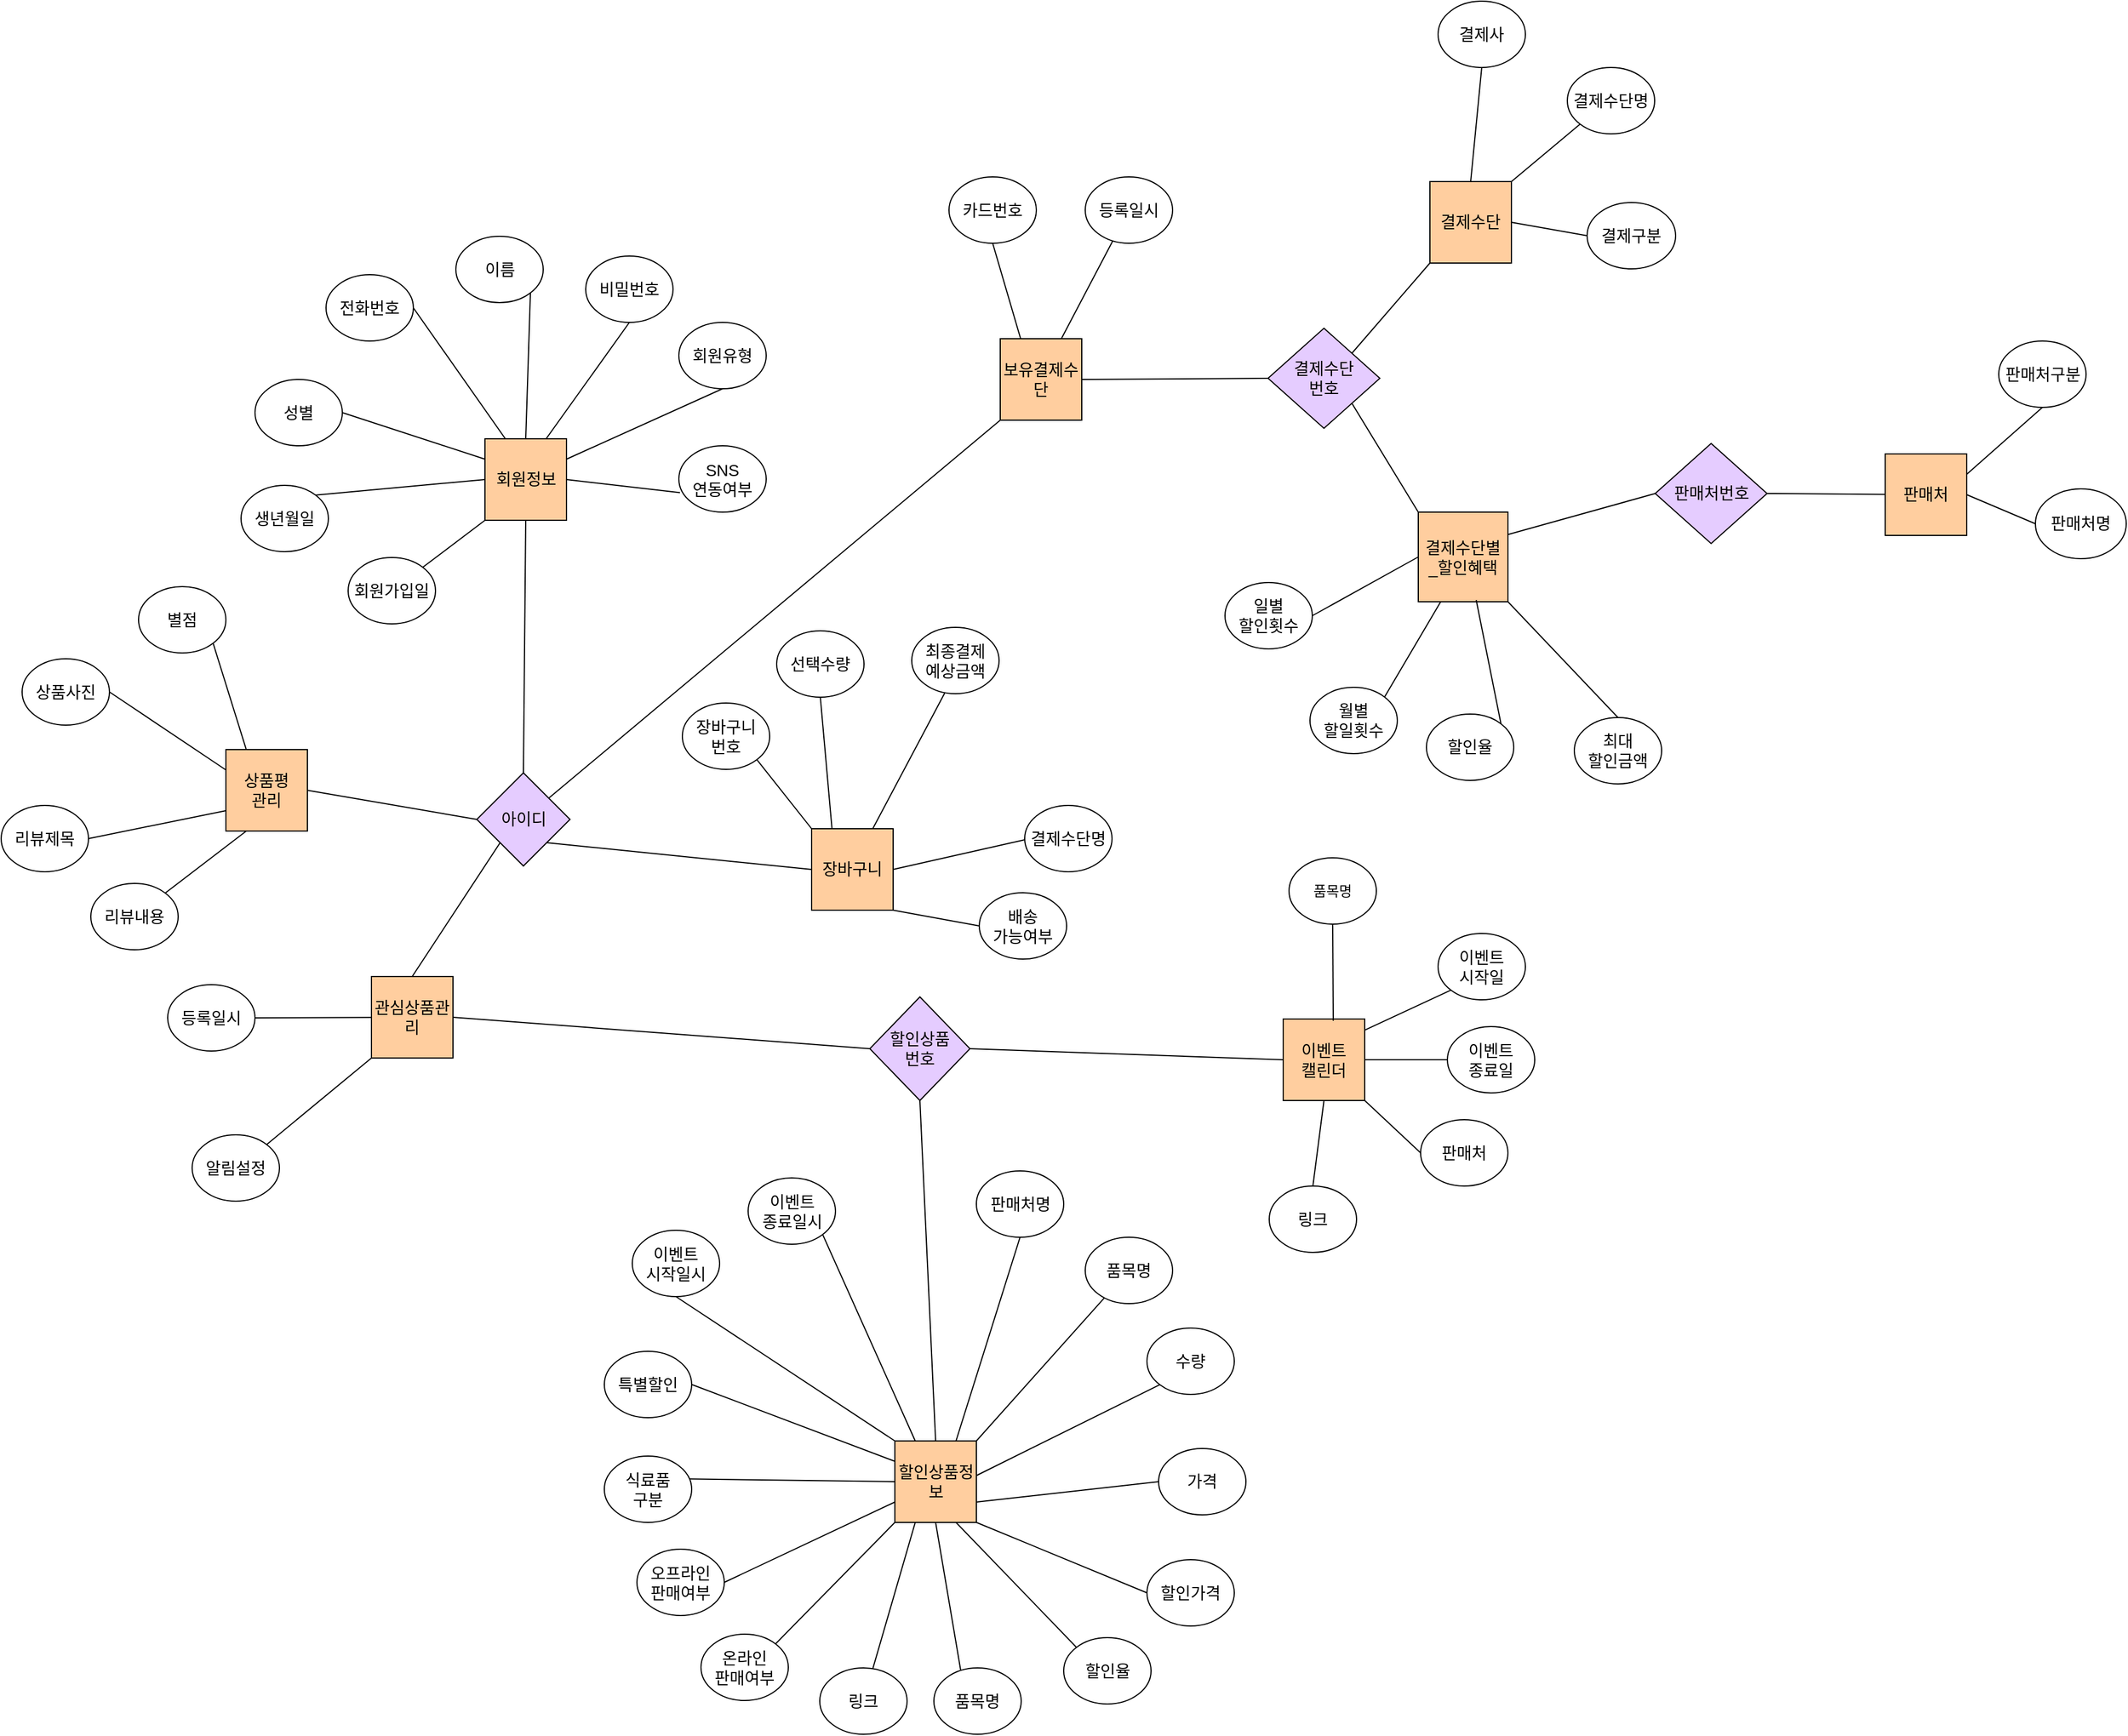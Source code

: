 <mxfile version="21.6.6" type="github">
  <diagram name="페이지-1" id="oBdM9JekEJhr_EVPIfPo">
    <mxGraphModel dx="3166" dy="2914" grid="0" gridSize="10" guides="1" tooltips="1" connect="1" arrows="1" fold="1" page="0" pageScale="1" pageWidth="827" pageHeight="1169" math="0" shadow="0">
      <root>
        <mxCell id="0" />
        <mxCell id="1" parent="0" />
        <mxCell id="nqDfqBdz5sTOJEqWi_EJ-1" value="&lt;font style=&quot;font-size: 14px;&quot;&gt;회원정보&lt;/font&gt;" style="whiteSpace=wrap;html=1;aspect=fixed;fillColor=#FFCE9F;" parent="1" vertex="1">
          <mxGeometry x="-259.5" y="-177" width="70" height="70" as="geometry" />
        </mxCell>
        <mxCell id="nqDfqBdz5sTOJEqWi_EJ-99" style="edgeStyle=none;shape=connector;rounded=0;orthogonalLoop=1;jettySize=auto;html=1;exitX=0;exitY=0;exitDx=0;exitDy=0;entryX=1;entryY=1;entryDx=0;entryDy=0;labelBackgroundColor=default;strokeColor=default;fontFamily=Helvetica;fontSize=11;fontColor=default;endArrow=none;" parent="1" source="nqDfqBdz5sTOJEqWi_EJ-3" target="nqDfqBdz5sTOJEqWi_EJ-94" edge="1">
          <mxGeometry relative="1" as="geometry" />
        </mxCell>
        <mxCell id="nqDfqBdz5sTOJEqWi_EJ-101" style="edgeStyle=none;shape=connector;rounded=0;orthogonalLoop=1;jettySize=auto;html=1;exitX=0.75;exitY=0;exitDx=0;exitDy=0;entryX=0.377;entryY=0.992;entryDx=0;entryDy=0;entryPerimeter=0;labelBackgroundColor=default;strokeColor=default;fontFamily=Helvetica;fontSize=11;fontColor=default;endArrow=none;" parent="1" source="nqDfqBdz5sTOJEqWi_EJ-3" target="nqDfqBdz5sTOJEqWi_EJ-96" edge="1">
          <mxGeometry relative="1" as="geometry" />
        </mxCell>
        <mxCell id="nqDfqBdz5sTOJEqWi_EJ-102" style="edgeStyle=none;shape=connector;rounded=0;orthogonalLoop=1;jettySize=auto;html=1;exitX=1;exitY=0.5;exitDx=0;exitDy=0;entryX=0;entryY=0.5;entryDx=0;entryDy=0;labelBackgroundColor=default;strokeColor=default;fontFamily=Helvetica;fontSize=11;fontColor=default;endArrow=none;" parent="1" source="nqDfqBdz5sTOJEqWi_EJ-3" edge="1">
          <mxGeometry relative="1" as="geometry">
            <mxPoint x="204.0" y="167.5" as="targetPoint" />
          </mxGeometry>
        </mxCell>
        <mxCell id="nqDfqBdz5sTOJEqWi_EJ-3" value="&lt;span style=&quot;font-size: 14px;&quot;&gt;장바구니&lt;/span&gt;" style="whiteSpace=wrap;html=1;aspect=fixed;fillColor=#FFCE9F;" parent="1" vertex="1">
          <mxGeometry x="21" y="158" width="70" height="70" as="geometry" />
        </mxCell>
        <mxCell id="I_Dv2NQBpKWd0O6rp1zB-9" style="edgeStyle=none;shape=connector;rounded=0;orthogonalLoop=1;jettySize=auto;html=1;exitX=0.75;exitY=0;exitDx=0;exitDy=0;labelBackgroundColor=default;strokeColor=default;fontFamily=Helvetica;fontSize=11;fontColor=default;endArrow=none;" edge="1" parent="1" source="nqDfqBdz5sTOJEqWi_EJ-4" target="nqDfqBdz5sTOJEqWi_EJ-49">
          <mxGeometry relative="1" as="geometry" />
        </mxCell>
        <mxCell id="nqDfqBdz5sTOJEqWi_EJ-4" value="&lt;span style=&quot;font-size: 14px;&quot;&gt;보유결제수단&lt;/span&gt;" style="whiteSpace=wrap;html=1;aspect=fixed;fillColor=#FFCE9F;" parent="1" vertex="1">
          <mxGeometry x="183" y="-263" width="70" height="70" as="geometry" />
        </mxCell>
        <mxCell id="nqDfqBdz5sTOJEqWi_EJ-5" value="&lt;span style=&quot;font-size: 14px;&quot;&gt;관심상품관리&lt;/span&gt;" style="whiteSpace=wrap;html=1;aspect=fixed;fillColor=#FFCE9F;" parent="1" vertex="1">
          <mxGeometry x="-357" y="285" width="70" height="70" as="geometry" />
        </mxCell>
        <mxCell id="nqDfqBdz5sTOJEqWi_EJ-149" style="edgeStyle=none;shape=connector;rounded=0;orthogonalLoop=1;jettySize=auto;html=1;exitX=0.5;exitY=0;exitDx=0;exitDy=0;entryX=0.5;entryY=1;entryDx=0;entryDy=0;labelBackgroundColor=default;strokeColor=default;fontFamily=Helvetica;fontSize=11;fontColor=default;endArrow=none;" parent="1" source="nqDfqBdz5sTOJEqWi_EJ-6" target="nqDfqBdz5sTOJEqWi_EJ-146" edge="1">
          <mxGeometry relative="1" as="geometry" />
        </mxCell>
        <mxCell id="nqDfqBdz5sTOJEqWi_EJ-150" style="edgeStyle=none;shape=connector;rounded=0;orthogonalLoop=1;jettySize=auto;html=1;exitX=1;exitY=0;exitDx=0;exitDy=0;entryX=0;entryY=1;entryDx=0;entryDy=0;labelBackgroundColor=default;strokeColor=default;fontFamily=Helvetica;fontSize=11;fontColor=default;endArrow=none;" parent="1" source="nqDfqBdz5sTOJEqWi_EJ-6" target="nqDfqBdz5sTOJEqWi_EJ-147" edge="1">
          <mxGeometry relative="1" as="geometry" />
        </mxCell>
        <mxCell id="nqDfqBdz5sTOJEqWi_EJ-151" style="edgeStyle=none;shape=connector;rounded=0;orthogonalLoop=1;jettySize=auto;html=1;exitX=1;exitY=0.5;exitDx=0;exitDy=0;entryX=0;entryY=0.5;entryDx=0;entryDy=0;labelBackgroundColor=default;strokeColor=default;fontFamily=Helvetica;fontSize=11;fontColor=default;endArrow=none;" parent="1" source="nqDfqBdz5sTOJEqWi_EJ-6" target="nqDfqBdz5sTOJEqWi_EJ-148" edge="1">
          <mxGeometry relative="1" as="geometry" />
        </mxCell>
        <mxCell id="nqDfqBdz5sTOJEqWi_EJ-6" value="&lt;span style=&quot;font-size: 14px;&quot;&gt;결제수단&lt;/span&gt;" style="whiteSpace=wrap;html=1;aspect=fixed;fillColor=#FFCE9F;" parent="1" vertex="1">
          <mxGeometry x="552" y="-398" width="70" height="70" as="geometry" />
        </mxCell>
        <mxCell id="nqDfqBdz5sTOJEqWi_EJ-91" style="edgeStyle=none;shape=connector;rounded=0;orthogonalLoop=1;jettySize=auto;html=1;exitX=1;exitY=0.25;exitDx=0;exitDy=0;entryX=0;entryY=0.5;entryDx=0;entryDy=0;labelBackgroundColor=default;strokeColor=default;fontFamily=Helvetica;fontSize=11;fontColor=default;endArrow=none;" parent="1" source="nqDfqBdz5sTOJEqWi_EJ-7" target="nqDfqBdz5sTOJEqWi_EJ-90" edge="1">
          <mxGeometry relative="1" as="geometry" />
        </mxCell>
        <mxCell id="nqDfqBdz5sTOJEqWi_EJ-7" value="&lt;span style=&quot;font-size: 14px;&quot;&gt;결제수단별&lt;br&gt;_할인혜택&lt;/span&gt;" style="whiteSpace=wrap;html=1;aspect=fixed;fillColor=#FFCE9F;" parent="1" vertex="1">
          <mxGeometry x="542" y="-114" width="77" height="77" as="geometry" />
        </mxCell>
        <mxCell id="nqDfqBdz5sTOJEqWi_EJ-155" style="edgeStyle=none;shape=connector;rounded=0;orthogonalLoop=1;jettySize=auto;html=1;exitX=1;exitY=0.25;exitDx=0;exitDy=0;entryX=0.5;entryY=1;entryDx=0;entryDy=0;labelBackgroundColor=default;strokeColor=default;fontFamily=Helvetica;fontSize=11;fontColor=default;endArrow=none;" parent="1" source="nqDfqBdz5sTOJEqWi_EJ-8" target="nqDfqBdz5sTOJEqWi_EJ-153" edge="1">
          <mxGeometry relative="1" as="geometry" />
        </mxCell>
        <mxCell id="nqDfqBdz5sTOJEqWi_EJ-156" style="edgeStyle=none;shape=connector;rounded=0;orthogonalLoop=1;jettySize=auto;html=1;exitX=1;exitY=0.5;exitDx=0;exitDy=0;entryX=0;entryY=0.5;entryDx=0;entryDy=0;labelBackgroundColor=default;strokeColor=default;fontFamily=Helvetica;fontSize=11;fontColor=default;endArrow=none;" parent="1" source="nqDfqBdz5sTOJEqWi_EJ-8" target="nqDfqBdz5sTOJEqWi_EJ-154" edge="1">
          <mxGeometry relative="1" as="geometry" />
        </mxCell>
        <mxCell id="nqDfqBdz5sTOJEqWi_EJ-8" value="&lt;span style=&quot;font-size: 14px;&quot;&gt;판매처&lt;/span&gt;" style="whiteSpace=wrap;html=1;aspect=fixed;fillColor=#FFCE9F;" parent="1" vertex="1">
          <mxGeometry x="943" y="-164" width="70" height="70" as="geometry" />
        </mxCell>
        <mxCell id="nqDfqBdz5sTOJEqWi_EJ-122" style="edgeStyle=none;shape=connector;rounded=0;orthogonalLoop=1;jettySize=auto;html=1;exitX=1;exitY=0;exitDx=0;exitDy=0;labelBackgroundColor=default;strokeColor=default;fontFamily=Helvetica;fontSize=11;fontColor=default;endArrow=none;" parent="1" source="nqDfqBdz5sTOJEqWi_EJ-9" target="nqDfqBdz5sTOJEqWi_EJ-109" edge="1">
          <mxGeometry relative="1" as="geometry" />
        </mxCell>
        <mxCell id="nqDfqBdz5sTOJEqWi_EJ-123" style="edgeStyle=none;shape=connector;rounded=0;orthogonalLoop=1;jettySize=auto;html=1;entryX=0;entryY=1;entryDx=0;entryDy=0;labelBackgroundColor=default;strokeColor=default;fontFamily=Helvetica;fontSize=11;fontColor=default;endArrow=none;" parent="1" target="nqDfqBdz5sTOJEqWi_EJ-110" edge="1">
          <mxGeometry relative="1" as="geometry">
            <mxPoint x="160" y="715" as="sourcePoint" />
          </mxGeometry>
        </mxCell>
        <mxCell id="nqDfqBdz5sTOJEqWi_EJ-124" style="edgeStyle=none;shape=connector;rounded=0;orthogonalLoop=1;jettySize=auto;html=1;exitX=1;exitY=0.75;exitDx=0;exitDy=0;entryX=0;entryY=0.5;entryDx=0;entryDy=0;labelBackgroundColor=default;strokeColor=default;fontFamily=Helvetica;fontSize=11;fontColor=default;endArrow=none;" parent="1" source="nqDfqBdz5sTOJEqWi_EJ-9" target="nqDfqBdz5sTOJEqWi_EJ-115" edge="1">
          <mxGeometry relative="1" as="geometry" />
        </mxCell>
        <mxCell id="nqDfqBdz5sTOJEqWi_EJ-125" style="edgeStyle=none;shape=connector;rounded=0;orthogonalLoop=1;jettySize=auto;html=1;exitX=1;exitY=1;exitDx=0;exitDy=0;entryX=0;entryY=0.5;entryDx=0;entryDy=0;labelBackgroundColor=default;strokeColor=default;fontFamily=Helvetica;fontSize=11;fontColor=default;endArrow=none;" parent="1" source="nqDfqBdz5sTOJEqWi_EJ-9" target="nqDfqBdz5sTOJEqWi_EJ-114" edge="1">
          <mxGeometry relative="1" as="geometry" />
        </mxCell>
        <mxCell id="nqDfqBdz5sTOJEqWi_EJ-126" style="edgeStyle=none;shape=connector;rounded=0;orthogonalLoop=1;jettySize=auto;html=1;exitX=0.75;exitY=1;exitDx=0;exitDy=0;entryX=0;entryY=0;entryDx=0;entryDy=0;labelBackgroundColor=default;strokeColor=default;fontFamily=Helvetica;fontSize=11;fontColor=default;endArrow=none;" parent="1" source="nqDfqBdz5sTOJEqWi_EJ-9" target="nqDfqBdz5sTOJEqWi_EJ-113" edge="1">
          <mxGeometry relative="1" as="geometry" />
        </mxCell>
        <mxCell id="nqDfqBdz5sTOJEqWi_EJ-127" style="edgeStyle=none;shape=connector;rounded=0;orthogonalLoop=1;jettySize=auto;html=1;exitX=0.25;exitY=1;exitDx=0;exitDy=0;labelBackgroundColor=default;strokeColor=default;fontFamily=Helvetica;fontSize=11;fontColor=default;endArrow=none;" parent="1" source="nqDfqBdz5sTOJEqWi_EJ-9" target="nqDfqBdz5sTOJEqWi_EJ-112" edge="1">
          <mxGeometry relative="1" as="geometry" />
        </mxCell>
        <mxCell id="nqDfqBdz5sTOJEqWi_EJ-129" style="edgeStyle=none;shape=connector;rounded=0;orthogonalLoop=1;jettySize=auto;html=1;exitX=0;exitY=0.5;exitDx=0;exitDy=0;entryX=0.957;entryY=0.344;entryDx=0;entryDy=0;labelBackgroundColor=default;strokeColor=default;fontFamily=Helvetica;fontSize=11;fontColor=default;endArrow=none;entryPerimeter=0;" parent="1" source="nqDfqBdz5sTOJEqWi_EJ-9" target="nqDfqBdz5sTOJEqWi_EJ-116" edge="1">
          <mxGeometry relative="1" as="geometry">
            <mxPoint x="-58.5" y="705.5" as="targetPoint" />
          </mxGeometry>
        </mxCell>
        <mxCell id="nqDfqBdz5sTOJEqWi_EJ-159" style="edgeStyle=none;shape=connector;rounded=0;orthogonalLoop=1;jettySize=auto;html=1;exitX=0;exitY=1;exitDx=0;exitDy=0;entryX=1;entryY=0;entryDx=0;entryDy=0;labelBackgroundColor=default;strokeColor=default;fontFamily=Helvetica;fontSize=11;fontColor=default;endArrow=none;" parent="1" source="nqDfqBdz5sTOJEqWi_EJ-9" target="nqDfqBdz5sTOJEqWi_EJ-111" edge="1">
          <mxGeometry relative="1" as="geometry" />
        </mxCell>
        <mxCell id="nqDfqBdz5sTOJEqWi_EJ-9" value="&lt;span style=&quot;font-size: 14px;&quot;&gt;할인상품정보&lt;/span&gt;" style="whiteSpace=wrap;html=1;aspect=fixed;fillColor=#FFCE9F;" parent="1" vertex="1">
          <mxGeometry x="92.5" y="684" width="70" height="70" as="geometry" />
        </mxCell>
        <mxCell id="nqDfqBdz5sTOJEqWi_EJ-11" value="&lt;font style=&quot;font-size: 14px;&quot;&gt;회원유형&lt;/font&gt;" style="ellipse;whiteSpace=wrap;html=1;" parent="1" vertex="1">
          <mxGeometry x="-93" y="-277" width="75" height="57" as="geometry" />
        </mxCell>
        <mxCell id="nqDfqBdz5sTOJEqWi_EJ-16" value="&lt;span style=&quot;font-size: 14px;&quot;&gt;비밀번호&lt;/span&gt;" style="ellipse;whiteSpace=wrap;html=1;" parent="1" vertex="1">
          <mxGeometry x="-173" y="-334" width="75" height="57" as="geometry" />
        </mxCell>
        <mxCell id="nqDfqBdz5sTOJEqWi_EJ-17" value="&lt;span style=&quot;font-size: 14px;&quot;&gt;이름&lt;/span&gt;" style="ellipse;whiteSpace=wrap;html=1;" parent="1" vertex="1">
          <mxGeometry x="-284.5" y="-351" width="75" height="57" as="geometry" />
        </mxCell>
        <mxCell id="nqDfqBdz5sTOJEqWi_EJ-18" value="&lt;span style=&quot;font-size: 14px;&quot;&gt;전화번호&lt;br&gt;&lt;/span&gt;" style="ellipse;whiteSpace=wrap;html=1;" parent="1" vertex="1">
          <mxGeometry x="-396" y="-318" width="75" height="57" as="geometry" />
        </mxCell>
        <mxCell id="nqDfqBdz5sTOJEqWi_EJ-19" value="&lt;span style=&quot;font-size: 14px;&quot;&gt;성별&lt;br&gt;&lt;/span&gt;" style="ellipse;whiteSpace=wrap;html=1;" parent="1" vertex="1">
          <mxGeometry x="-457" y="-228" width="75" height="57" as="geometry" />
        </mxCell>
        <mxCell id="nqDfqBdz5sTOJEqWi_EJ-20" value="&lt;span style=&quot;font-size: 14px;&quot;&gt;생년월일&lt;br&gt;&lt;/span&gt;" style="ellipse;whiteSpace=wrap;html=1;" parent="1" vertex="1">
          <mxGeometry x="-469" y="-137" width="75" height="57" as="geometry" />
        </mxCell>
        <mxCell id="nqDfqBdz5sTOJEqWi_EJ-21" value="&lt;span style=&quot;font-size: 14px;&quot;&gt;회원가입일&lt;br&gt;&lt;/span&gt;" style="ellipse;whiteSpace=wrap;html=1;" parent="1" vertex="1">
          <mxGeometry x="-377" y="-75" width="75" height="57" as="geometry" />
        </mxCell>
        <mxCell id="nqDfqBdz5sTOJEqWi_EJ-24" value="&lt;font style=&quot;font-size: 14px;&quot;&gt;아이디&lt;/font&gt;" style="rhombus;whiteSpace=wrap;html=1;fillColor=#E5CCFF;" parent="1" vertex="1">
          <mxGeometry x="-266.5" y="110" width="80" height="80" as="geometry" />
        </mxCell>
        <mxCell id="nqDfqBdz5sTOJEqWi_EJ-25" value="" style="endArrow=none;html=1;rounded=0;exitX=1;exitY=1;exitDx=0;exitDy=0;entryX=0;entryY=0.5;entryDx=0;entryDy=0;" parent="1" source="nqDfqBdz5sTOJEqWi_EJ-24" target="nqDfqBdz5sTOJEqWi_EJ-3" edge="1">
          <mxGeometry width="50" height="50" relative="1" as="geometry">
            <mxPoint x="308" y="108" as="sourcePoint" />
            <mxPoint x="358" y="58" as="targetPoint" />
          </mxGeometry>
        </mxCell>
        <mxCell id="nqDfqBdz5sTOJEqWi_EJ-26" value="" style="endArrow=none;html=1;rounded=0;exitX=0.5;exitY=1;exitDx=0;exitDy=0;entryX=0.5;entryY=0;entryDx=0;entryDy=0;" parent="1" source="nqDfqBdz5sTOJEqWi_EJ-1" target="nqDfqBdz5sTOJEqWi_EJ-24" edge="1">
          <mxGeometry width="50" height="50" relative="1" as="geometry">
            <mxPoint x="308" y="43" as="sourcePoint" />
            <mxPoint x="-226.5" y="45.0" as="targetPoint" />
          </mxGeometry>
        </mxCell>
        <mxCell id="nqDfqBdz5sTOJEqWi_EJ-27" value="" style="endArrow=none;html=1;rounded=0;exitX=0;exitY=1;exitDx=0;exitDy=0;entryX=0.5;entryY=0;entryDx=0;entryDy=0;" parent="1" source="nqDfqBdz5sTOJEqWi_EJ-24" target="nqDfqBdz5sTOJEqWi_EJ-5" edge="1">
          <mxGeometry width="50" height="50" relative="1" as="geometry">
            <mxPoint x="-160.5" y="198" as="sourcePoint" />
            <mxPoint x="-160.5" y="285" as="targetPoint" />
          </mxGeometry>
        </mxCell>
        <mxCell id="nqDfqBdz5sTOJEqWi_EJ-28" value="" style="endArrow=none;html=1;rounded=0;entryX=0;entryY=1;entryDx=0;entryDy=0;" parent="1" source="nqDfqBdz5sTOJEqWi_EJ-24" target="nqDfqBdz5sTOJEqWi_EJ-4" edge="1">
          <mxGeometry width="50" height="50" relative="1" as="geometry">
            <mxPoint x="308" y="108" as="sourcePoint" />
            <mxPoint x="358" y="58" as="targetPoint" />
          </mxGeometry>
        </mxCell>
        <mxCell id="nqDfqBdz5sTOJEqWi_EJ-29" value="&lt;span style=&quot;font-size: 14px;&quot;&gt;등록일시&lt;br&gt;&lt;/span&gt;" style="ellipse;whiteSpace=wrap;html=1;" parent="1" vertex="1">
          <mxGeometry x="-532" y="292" width="75" height="57" as="geometry" />
        </mxCell>
        <mxCell id="nqDfqBdz5sTOJEqWi_EJ-30" value="&lt;span style=&quot;font-size: 14px;&quot;&gt;알림설정&lt;br&gt;&lt;/span&gt;" style="ellipse;whiteSpace=wrap;html=1;" parent="1" vertex="1">
          <mxGeometry x="-511" y="421" width="75" height="57" as="geometry" />
        </mxCell>
        <mxCell id="nqDfqBdz5sTOJEqWi_EJ-34" value="" style="endArrow=none;html=1;rounded=0;entryX=0;entryY=1;entryDx=0;entryDy=0;exitX=1;exitY=0;exitDx=0;exitDy=0;" parent="1" source="nqDfqBdz5sTOJEqWi_EJ-30" target="nqDfqBdz5sTOJEqWi_EJ-5" edge="1">
          <mxGeometry width="50" height="50" relative="1" as="geometry">
            <mxPoint x="307" y="349" as="sourcePoint" />
            <mxPoint x="357" y="299" as="targetPoint" />
          </mxGeometry>
        </mxCell>
        <mxCell id="nqDfqBdz5sTOJEqWi_EJ-38" value="" style="endArrow=none;html=1;rounded=0;exitX=1;exitY=0.5;exitDx=0;exitDy=0;" parent="1" source="nqDfqBdz5sTOJEqWi_EJ-29" target="nqDfqBdz5sTOJEqWi_EJ-5" edge="1">
          <mxGeometry width="50" height="50" relative="1" as="geometry">
            <mxPoint x="307" y="349" as="sourcePoint" />
            <mxPoint x="357" y="299" as="targetPoint" />
          </mxGeometry>
        </mxCell>
        <mxCell id="nqDfqBdz5sTOJEqWi_EJ-40" value="" style="endArrow=none;html=1;rounded=0;entryX=0;entryY=1;entryDx=0;entryDy=0;" parent="1" source="nqDfqBdz5sTOJEqWi_EJ-21" target="nqDfqBdz5sTOJEqWi_EJ-1" edge="1">
          <mxGeometry width="50" height="50" relative="1" as="geometry">
            <mxPoint x="228" y="-74" as="sourcePoint" />
            <mxPoint x="278" y="-124" as="targetPoint" />
          </mxGeometry>
        </mxCell>
        <mxCell id="nqDfqBdz5sTOJEqWi_EJ-41" value="" style="endArrow=none;html=1;rounded=0;entryX=0;entryY=0.5;entryDx=0;entryDy=0;exitX=1;exitY=0;exitDx=0;exitDy=0;" parent="1" source="nqDfqBdz5sTOJEqWi_EJ-20" target="nqDfqBdz5sTOJEqWi_EJ-1" edge="1">
          <mxGeometry width="50" height="50" relative="1" as="geometry">
            <mxPoint x="-314" y="-47" as="sourcePoint" />
            <mxPoint x="-249" y="-97" as="targetPoint" />
          </mxGeometry>
        </mxCell>
        <mxCell id="nqDfqBdz5sTOJEqWi_EJ-42" value="" style="endArrow=none;html=1;rounded=0;entryX=0;entryY=0.25;entryDx=0;entryDy=0;exitX=1;exitY=0.5;exitDx=0;exitDy=0;" parent="1" source="nqDfqBdz5sTOJEqWi_EJ-19" target="nqDfqBdz5sTOJEqWi_EJ-1" edge="1">
          <mxGeometry width="50" height="50" relative="1" as="geometry">
            <mxPoint x="-304" y="-37" as="sourcePoint" />
            <mxPoint x="-239" y="-87" as="targetPoint" />
          </mxGeometry>
        </mxCell>
        <mxCell id="nqDfqBdz5sTOJEqWi_EJ-43" value="" style="endArrow=none;html=1;rounded=0;entryX=0.25;entryY=0;entryDx=0;entryDy=0;exitX=1;exitY=0.5;exitDx=0;exitDy=0;" parent="1" source="nqDfqBdz5sTOJEqWi_EJ-18" target="nqDfqBdz5sTOJEqWi_EJ-1" edge="1">
          <mxGeometry width="50" height="50" relative="1" as="geometry">
            <mxPoint x="-420" y="-136" as="sourcePoint" />
            <mxPoint x="-249" y="-167" as="targetPoint" />
          </mxGeometry>
        </mxCell>
        <mxCell id="nqDfqBdz5sTOJEqWi_EJ-44" value="" style="endArrow=none;html=1;rounded=0;entryX=0.5;entryY=0;entryDx=0;entryDy=0;exitX=1;exitY=1;exitDx=0;exitDy=0;" parent="1" source="nqDfqBdz5sTOJEqWi_EJ-17" target="nqDfqBdz5sTOJEqWi_EJ-1" edge="1">
          <mxGeometry width="50" height="50" relative="1" as="geometry">
            <mxPoint x="-420" y="-239" as="sourcePoint" />
            <mxPoint x="-232" y="-167" as="targetPoint" />
          </mxGeometry>
        </mxCell>
        <mxCell id="nqDfqBdz5sTOJEqWi_EJ-45" value="" style="endArrow=none;html=1;rounded=0;entryX=0.5;entryY=1;entryDx=0;entryDy=0;exitX=0.75;exitY=0;exitDx=0;exitDy=0;" parent="1" source="nqDfqBdz5sTOJEqWi_EJ-1" target="nqDfqBdz5sTOJEqWi_EJ-16" edge="1">
          <mxGeometry width="50" height="50" relative="1" as="geometry">
            <mxPoint x="228" y="-74" as="sourcePoint" />
            <mxPoint x="278" y="-124" as="targetPoint" />
          </mxGeometry>
        </mxCell>
        <mxCell id="nqDfqBdz5sTOJEqWi_EJ-46" value="" style="endArrow=none;html=1;rounded=0;entryX=0.5;entryY=1;entryDx=0;entryDy=0;exitX=1;exitY=0.25;exitDx=0;exitDy=0;" parent="1" source="nqDfqBdz5sTOJEqWi_EJ-1" target="nqDfqBdz5sTOJEqWi_EJ-11" edge="1">
          <mxGeometry width="50" height="50" relative="1" as="geometry">
            <mxPoint x="-197" y="-167" as="sourcePoint" />
            <mxPoint x="-263" y="-306" as="targetPoint" />
          </mxGeometry>
        </mxCell>
        <mxCell id="I_Dv2NQBpKWd0O6rp1zB-8" style="edgeStyle=none;shape=connector;rounded=0;orthogonalLoop=1;jettySize=auto;html=1;exitX=0.5;exitY=1;exitDx=0;exitDy=0;entryX=0.25;entryY=0;entryDx=0;entryDy=0;labelBackgroundColor=default;strokeColor=default;fontFamily=Helvetica;fontSize=11;fontColor=default;endArrow=none;" edge="1" parent="1" source="nqDfqBdz5sTOJEqWi_EJ-47" target="nqDfqBdz5sTOJEqWi_EJ-4">
          <mxGeometry relative="1" as="geometry" />
        </mxCell>
        <mxCell id="nqDfqBdz5sTOJEqWi_EJ-47" value="&lt;span style=&quot;font-size: 14px;&quot;&gt;카드번호&lt;br&gt;&lt;/span&gt;" style="ellipse;whiteSpace=wrap;html=1;" parent="1" vertex="1">
          <mxGeometry x="139" y="-402" width="75" height="57" as="geometry" />
        </mxCell>
        <mxCell id="nqDfqBdz5sTOJEqWi_EJ-49" value="&lt;span style=&quot;font-size: 14px;&quot;&gt;등록일시&lt;br&gt;&lt;/span&gt;" style="ellipse;whiteSpace=wrap;html=1;" parent="1" vertex="1">
          <mxGeometry x="256" y="-402" width="75" height="57" as="geometry" />
        </mxCell>
        <mxCell id="nqDfqBdz5sTOJEqWi_EJ-89" style="edgeStyle=none;shape=connector;rounded=0;orthogonalLoop=1;jettySize=auto;html=1;entryX=0;entryY=0;entryDx=0;entryDy=0;labelBackgroundColor=default;strokeColor=default;fontFamily=Helvetica;fontSize=11;fontColor=default;endArrow=none;exitX=1;exitY=1;exitDx=0;exitDy=0;" parent="1" source="nqDfqBdz5sTOJEqWi_EJ-52" target="nqDfqBdz5sTOJEqWi_EJ-7" edge="1">
          <mxGeometry relative="1" as="geometry">
            <mxPoint x="472" y="-142" as="sourcePoint" />
          </mxGeometry>
        </mxCell>
        <mxCell id="nqDfqBdz5sTOJEqWi_EJ-52" value="&lt;span style=&quot;font-size: 14px;&quot;&gt;결제수단&lt;br&gt;번호&lt;/span&gt;" style="rhombus;whiteSpace=wrap;html=1;fillColor=#E5CCFF;" parent="1" vertex="1">
          <mxGeometry x="413" y="-272" width="96" height="86" as="geometry" />
        </mxCell>
        <mxCell id="nqDfqBdz5sTOJEqWi_EJ-53" value="" style="endArrow=none;html=1;rounded=0;exitX=0;exitY=0.5;exitDx=0;exitDy=0;entryX=1;entryY=0.5;entryDx=0;entryDy=0;" parent="1" source="nqDfqBdz5sTOJEqWi_EJ-52" target="nqDfqBdz5sTOJEqWi_EJ-4" edge="1">
          <mxGeometry width="50" height="50" relative="1" as="geometry">
            <mxPoint x="58" y="-388" as="sourcePoint" />
            <mxPoint x="193" y="-389" as="targetPoint" />
          </mxGeometry>
        </mxCell>
        <mxCell id="nqDfqBdz5sTOJEqWi_EJ-54" value="" style="endArrow=none;html=1;rounded=0;exitX=0;exitY=1;exitDx=0;exitDy=0;entryX=1;entryY=0;entryDx=0;entryDy=0;" parent="1" source="nqDfqBdz5sTOJEqWi_EJ-6" target="nqDfqBdz5sTOJEqWi_EJ-52" edge="1">
          <mxGeometry width="50" height="50" relative="1" as="geometry">
            <mxPoint x="507" y="-174" as="sourcePoint" />
            <mxPoint x="402" y="-170" as="targetPoint" />
          </mxGeometry>
        </mxCell>
        <mxCell id="nqDfqBdz5sTOJEqWi_EJ-62" value="&lt;font style=&quot;font-size: 14px;&quot;&gt;SNS&lt;br&gt;연동여부&lt;br&gt;&lt;/font&gt;" style="ellipse;whiteSpace=wrap;html=1;" parent="1" vertex="1">
          <mxGeometry x="-93" y="-171" width="75" height="57" as="geometry" />
        </mxCell>
        <mxCell id="nqDfqBdz5sTOJEqWi_EJ-63" value="" style="endArrow=none;html=1;rounded=0;entryX=0.013;entryY=0.707;entryDx=0;entryDy=0;entryPerimeter=0;exitX=1;exitY=0.5;exitDx=0;exitDy=0;" parent="1" source="nqDfqBdz5sTOJEqWi_EJ-1" target="nqDfqBdz5sTOJEqWi_EJ-62" edge="1">
          <mxGeometry width="50" height="50" relative="1" as="geometry">
            <mxPoint x="276" y="134" as="sourcePoint" />
            <mxPoint x="326" y="84" as="targetPoint" />
          </mxGeometry>
        </mxCell>
        <mxCell id="nqDfqBdz5sTOJEqWi_EJ-64" value="&lt;span style=&quot;font-size: 14px;&quot;&gt;상품평&lt;br&gt;관리&lt;/span&gt;" style="whiteSpace=wrap;html=1;aspect=fixed;fillColor=#FFCE9F;" parent="1" vertex="1">
          <mxGeometry x="-482" y="90" width="70" height="70" as="geometry" />
        </mxCell>
        <mxCell id="nqDfqBdz5sTOJEqWi_EJ-65" value="" style="endArrow=none;html=1;rounded=0;entryX=0;entryY=0.5;entryDx=0;entryDy=0;exitX=1;exitY=0.5;exitDx=0;exitDy=0;" parent="1" source="nqDfqBdz5sTOJEqWi_EJ-64" target="nqDfqBdz5sTOJEqWi_EJ-24" edge="1">
          <mxGeometry width="50" height="50" relative="1" as="geometry">
            <mxPoint x="274" y="-22" as="sourcePoint" />
            <mxPoint x="324" y="-72" as="targetPoint" />
          </mxGeometry>
        </mxCell>
        <mxCell id="nqDfqBdz5sTOJEqWi_EJ-66" value="&lt;span style=&quot;font-size: 14px;&quot;&gt;별점&lt;br&gt;&lt;/span&gt;" style="ellipse;whiteSpace=wrap;html=1;" parent="1" vertex="1">
          <mxGeometry x="-557" y="-50" width="75" height="57" as="geometry" />
        </mxCell>
        <mxCell id="nqDfqBdz5sTOJEqWi_EJ-67" value="&lt;span style=&quot;font-size: 14px;&quot;&gt;상품사진&lt;br&gt;&lt;/span&gt;" style="ellipse;whiteSpace=wrap;html=1;" parent="1" vertex="1">
          <mxGeometry x="-657" y="12" width="75" height="57" as="geometry" />
        </mxCell>
        <mxCell id="nqDfqBdz5sTOJEqWi_EJ-68" value="&lt;span style=&quot;font-size: 14px;&quot;&gt;리뷰제목&lt;br&gt;&lt;/span&gt;" style="ellipse;whiteSpace=wrap;html=1;" parent="1" vertex="1">
          <mxGeometry x="-675" y="138" width="75" height="57" as="geometry" />
        </mxCell>
        <mxCell id="nqDfqBdz5sTOJEqWi_EJ-69" value="&lt;span style=&quot;font-size: 14px;&quot;&gt;리뷰내용&lt;br&gt;&lt;/span&gt;" style="ellipse;whiteSpace=wrap;html=1;" parent="1" vertex="1">
          <mxGeometry x="-598" y="205" width="75" height="57" as="geometry" />
        </mxCell>
        <mxCell id="nqDfqBdz5sTOJEqWi_EJ-70" value="" style="endArrow=none;html=1;rounded=0;entryX=0.25;entryY=0;entryDx=0;entryDy=0;exitX=1;exitY=1;exitDx=0;exitDy=0;" parent="1" source="nqDfqBdz5sTOJEqWi_EJ-66" target="nqDfqBdz5sTOJEqWi_EJ-64" edge="1">
          <mxGeometry width="50" height="50" relative="1" as="geometry">
            <mxPoint x="341" y="-48" as="sourcePoint" />
            <mxPoint x="391" y="-98" as="targetPoint" />
          </mxGeometry>
        </mxCell>
        <mxCell id="nqDfqBdz5sTOJEqWi_EJ-71" value="" style="endArrow=none;html=1;rounded=0;entryX=0;entryY=0.25;entryDx=0;entryDy=0;exitX=1;exitY=0.5;exitDx=0;exitDy=0;" parent="1" source="nqDfqBdz5sTOJEqWi_EJ-67" target="nqDfqBdz5sTOJEqWi_EJ-64" edge="1">
          <mxGeometry width="50" height="50" relative="1" as="geometry">
            <mxPoint x="341" y="-48" as="sourcePoint" />
            <mxPoint x="391" y="-98" as="targetPoint" />
          </mxGeometry>
        </mxCell>
        <mxCell id="nqDfqBdz5sTOJEqWi_EJ-72" value="" style="endArrow=none;html=1;rounded=0;entryX=1;entryY=0.5;entryDx=0;entryDy=0;exitX=0;exitY=0.75;exitDx=0;exitDy=0;" parent="1" source="nqDfqBdz5sTOJEqWi_EJ-64" target="nqDfqBdz5sTOJEqWi_EJ-68" edge="1">
          <mxGeometry width="50" height="50" relative="1" as="geometry">
            <mxPoint x="-508" y="119" as="sourcePoint" />
            <mxPoint x="-537" y="142" as="targetPoint" />
          </mxGeometry>
        </mxCell>
        <mxCell id="nqDfqBdz5sTOJEqWi_EJ-73" value="" style="endArrow=none;html=1;rounded=0;entryX=0.25;entryY=1;entryDx=0;entryDy=0;" parent="1" source="nqDfqBdz5sTOJEqWi_EJ-69" target="nqDfqBdz5sTOJEqWi_EJ-64" edge="1">
          <mxGeometry width="50" height="50" relative="1" as="geometry">
            <mxPoint x="341" y="-48" as="sourcePoint" />
            <mxPoint x="391" y="-98" as="targetPoint" />
          </mxGeometry>
        </mxCell>
        <mxCell id="nqDfqBdz5sTOJEqWi_EJ-163" style="edgeStyle=none;shape=connector;rounded=0;orthogonalLoop=1;jettySize=auto;html=1;exitX=1;exitY=0.5;exitDx=0;exitDy=0;entryX=0;entryY=0.5;entryDx=0;entryDy=0;labelBackgroundColor=default;strokeColor=default;fontFamily=Helvetica;fontSize=11;fontColor=default;endArrow=none;" parent="1" source="nqDfqBdz5sTOJEqWi_EJ-77" target="nqDfqBdz5sTOJEqWi_EJ-82" edge="1">
          <mxGeometry relative="1" as="geometry" />
        </mxCell>
        <mxCell id="nqDfqBdz5sTOJEqWi_EJ-77" value="&lt;span style=&quot;font-size: 14px;&quot;&gt;할인상품&lt;br&gt;번호&lt;br&gt;&lt;/span&gt;" style="rhombus;whiteSpace=wrap;html=1;fillColor=#E5CCFF;" parent="1" vertex="1">
          <mxGeometry x="71" y="302.5" width="86" height="89" as="geometry" />
        </mxCell>
        <mxCell id="nqDfqBdz5sTOJEqWi_EJ-162" style="edgeStyle=none;shape=connector;rounded=0;orthogonalLoop=1;jettySize=auto;html=1;entryX=0.5;entryY=1;entryDx=0;entryDy=0;labelBackgroundColor=default;strokeColor=default;fontFamily=Helvetica;fontSize=11;fontColor=default;endArrow=none;exitX=0.307;exitY=0.035;exitDx=0;exitDy=0;exitPerimeter=0;" parent="1" source="jXFXakrKeIoFbaL7CFkf-4" target="nqDfqBdz5sTOJEqWi_EJ-9" edge="1">
          <mxGeometry relative="1" as="geometry">
            <mxPoint x="213.5" y="887" as="sourcePoint" />
          </mxGeometry>
        </mxCell>
        <mxCell id="nqDfqBdz5sTOJEqWi_EJ-136" style="edgeStyle=none;shape=connector;rounded=0;orthogonalLoop=1;jettySize=auto;html=1;exitX=1;exitY=1;exitDx=0;exitDy=0;entryX=0;entryY=0.5;entryDx=0;entryDy=0;labelBackgroundColor=default;strokeColor=default;fontFamily=Helvetica;fontSize=11;fontColor=default;endArrow=none;" parent="1" source="nqDfqBdz5sTOJEqWi_EJ-82" target="nqDfqBdz5sTOJEqWi_EJ-133" edge="1">
          <mxGeometry relative="1" as="geometry" />
        </mxCell>
        <mxCell id="nqDfqBdz5sTOJEqWi_EJ-137" style="edgeStyle=none;shape=connector;rounded=0;orthogonalLoop=1;jettySize=auto;html=1;exitX=0.5;exitY=1;exitDx=0;exitDy=0;entryX=0.5;entryY=0;entryDx=0;entryDy=0;labelBackgroundColor=default;strokeColor=default;fontFamily=Helvetica;fontSize=11;fontColor=default;endArrow=none;" parent="1" source="nqDfqBdz5sTOJEqWi_EJ-82" target="nqDfqBdz5sTOJEqWi_EJ-134" edge="1">
          <mxGeometry relative="1" as="geometry" />
        </mxCell>
        <mxCell id="nqDfqBdz5sTOJEqWi_EJ-82" value="&lt;span style=&quot;font-size: 14px;&quot;&gt;이벤트&lt;br&gt;캘린더&lt;/span&gt;" style="whiteSpace=wrap;html=1;aspect=fixed;fillColor=#FFCE9F;" parent="1" vertex="1">
          <mxGeometry x="426" y="321.5" width="70" height="70" as="geometry" />
        </mxCell>
        <mxCell id="nqDfqBdz5sTOJEqWi_EJ-93" style="edgeStyle=none;shape=connector;rounded=0;orthogonalLoop=1;jettySize=auto;html=1;exitX=1;exitY=0.5;exitDx=0;exitDy=0;labelBackgroundColor=default;strokeColor=default;fontFamily=Helvetica;fontSize=11;fontColor=default;endArrow=none;" parent="1" source="nqDfqBdz5sTOJEqWi_EJ-90" target="nqDfqBdz5sTOJEqWi_EJ-8" edge="1">
          <mxGeometry relative="1" as="geometry" />
        </mxCell>
        <mxCell id="nqDfqBdz5sTOJEqWi_EJ-90" value="&lt;span style=&quot;font-size: 14px;&quot;&gt;판매처번호&lt;br&gt;&lt;/span&gt;" style="rhombus;whiteSpace=wrap;html=1;fillColor=#E5CCFF;" parent="1" vertex="1">
          <mxGeometry x="745.5" y="-173" width="96" height="86" as="geometry" />
        </mxCell>
        <mxCell id="nqDfqBdz5sTOJEqWi_EJ-94" value="&lt;font style=&quot;font-size: 14px;&quot;&gt;장바구니&lt;br&gt;번호&lt;br&gt;&lt;/font&gt;" style="ellipse;whiteSpace=wrap;html=1;" parent="1" vertex="1">
          <mxGeometry x="-90" y="50" width="75" height="57" as="geometry" />
        </mxCell>
        <mxCell id="nqDfqBdz5sTOJEqWi_EJ-100" style="edgeStyle=none;shape=connector;rounded=0;orthogonalLoop=1;jettySize=auto;html=1;exitX=0.5;exitY=1;exitDx=0;exitDy=0;entryX=0.25;entryY=0;entryDx=0;entryDy=0;labelBackgroundColor=default;strokeColor=default;fontFamily=Helvetica;fontSize=11;fontColor=default;endArrow=none;" parent="1" source="nqDfqBdz5sTOJEqWi_EJ-95" target="nqDfqBdz5sTOJEqWi_EJ-3" edge="1">
          <mxGeometry relative="1" as="geometry" />
        </mxCell>
        <mxCell id="nqDfqBdz5sTOJEqWi_EJ-95" value="&lt;font style=&quot;font-size: 14px;&quot;&gt;선택수량&lt;br&gt;&lt;/font&gt;" style="ellipse;whiteSpace=wrap;html=1;" parent="1" vertex="1">
          <mxGeometry x="-9" y="-12" width="75" height="57" as="geometry" />
        </mxCell>
        <mxCell id="nqDfqBdz5sTOJEqWi_EJ-96" value="&lt;font style=&quot;font-size: 14px;&quot;&gt;최종결제&lt;br&gt;예상금액&lt;br&gt;&lt;/font&gt;" style="ellipse;whiteSpace=wrap;html=1;" parent="1" vertex="1">
          <mxGeometry x="107" y="-15" width="75" height="57" as="geometry" />
        </mxCell>
        <mxCell id="nqDfqBdz5sTOJEqWi_EJ-97" value="&lt;font style=&quot;font-size: 14px;&quot;&gt;결제수단명&lt;br&gt;&lt;/font&gt;" style="ellipse;whiteSpace=wrap;html=1;" parent="1" vertex="1">
          <mxGeometry x="204" y="138" width="75" height="57" as="geometry" />
        </mxCell>
        <mxCell id="nqDfqBdz5sTOJEqWi_EJ-103" style="edgeStyle=none;shape=connector;rounded=0;orthogonalLoop=1;jettySize=auto;html=1;exitX=0;exitY=0.5;exitDx=0;exitDy=0;entryX=1;entryY=1;entryDx=0;entryDy=0;labelBackgroundColor=default;strokeColor=default;fontFamily=Helvetica;fontSize=11;fontColor=default;endArrow=none;" parent="1" source="nqDfqBdz5sTOJEqWi_EJ-98" target="nqDfqBdz5sTOJEqWi_EJ-3" edge="1">
          <mxGeometry relative="1" as="geometry">
            <mxPoint x="139.514" y="260.71" as="sourcePoint" />
          </mxGeometry>
        </mxCell>
        <mxCell id="nqDfqBdz5sTOJEqWi_EJ-98" value="&lt;font style=&quot;font-size: 14px;&quot;&gt;배송&lt;br&gt;가능여부&lt;br&gt;&lt;/font&gt;" style="ellipse;whiteSpace=wrap;html=1;" parent="1" vertex="1">
          <mxGeometry x="165" y="213" width="75" height="57" as="geometry" />
        </mxCell>
        <mxCell id="nqDfqBdz5sTOJEqWi_EJ-117" style="edgeStyle=none;shape=connector;rounded=0;orthogonalLoop=1;jettySize=auto;html=1;exitX=1;exitY=0.5;exitDx=0;exitDy=0;entryX=0;entryY=0.25;entryDx=0;entryDy=0;labelBackgroundColor=default;strokeColor=default;fontFamily=Helvetica;fontSize=11;fontColor=default;endArrow=none;" parent="1" source="nqDfqBdz5sTOJEqWi_EJ-104" target="nqDfqBdz5sTOJEqWi_EJ-9" edge="1">
          <mxGeometry relative="1" as="geometry">
            <mxPoint x="-58.5" y="636.5" as="sourcePoint" />
          </mxGeometry>
        </mxCell>
        <mxCell id="nqDfqBdz5sTOJEqWi_EJ-104" value="&lt;font style=&quot;font-size: 14px;&quot;&gt;특별할인&lt;br&gt;&lt;/font&gt;" style="ellipse;whiteSpace=wrap;html=1;" parent="1" vertex="1">
          <mxGeometry x="-157" y="607" width="75" height="57" as="geometry" />
        </mxCell>
        <mxCell id="nqDfqBdz5sTOJEqWi_EJ-118" style="edgeStyle=none;shape=connector;rounded=0;orthogonalLoop=1;jettySize=auto;html=1;entryX=0;entryY=0;entryDx=0;entryDy=0;labelBackgroundColor=default;strokeColor=default;fontFamily=Helvetica;fontSize=11;fontColor=default;endArrow=none;exitX=0.5;exitY=1;exitDx=0;exitDy=0;" parent="1" source="nqDfqBdz5sTOJEqWi_EJ-106" target="nqDfqBdz5sTOJEqWi_EJ-9" edge="1">
          <mxGeometry relative="1" as="geometry">
            <mxPoint x="-27.5" y="570" as="sourcePoint" />
          </mxGeometry>
        </mxCell>
        <mxCell id="nqDfqBdz5sTOJEqWi_EJ-106" value="&lt;font style=&quot;font-size: 14px;&quot;&gt;이벤트&lt;br&gt;시작일시&lt;br&gt;&lt;/font&gt;" style="ellipse;whiteSpace=wrap;html=1;" parent="1" vertex="1">
          <mxGeometry x="-133" y="503" width="75" height="57" as="geometry" />
        </mxCell>
        <mxCell id="nqDfqBdz5sTOJEqWi_EJ-120" style="edgeStyle=none;shape=connector;rounded=0;orthogonalLoop=1;jettySize=auto;html=1;exitX=1;exitY=1;exitDx=0;exitDy=0;entryX=0.25;entryY=0;entryDx=0;entryDy=0;labelBackgroundColor=default;strokeColor=default;fontFamily=Helvetica;fontSize=11;fontColor=default;endArrow=none;" parent="1" source="nqDfqBdz5sTOJEqWi_EJ-107" target="nqDfqBdz5sTOJEqWi_EJ-9" edge="1">
          <mxGeometry relative="1" as="geometry" />
        </mxCell>
        <mxCell id="nqDfqBdz5sTOJEqWi_EJ-107" value="&lt;font style=&quot;font-size: 14px;&quot;&gt;이벤트&lt;br&gt;종료일시&lt;br&gt;&lt;/font&gt;" style="ellipse;whiteSpace=wrap;html=1;" parent="1" vertex="1">
          <mxGeometry x="-33.5" y="458" width="75" height="57" as="geometry" />
        </mxCell>
        <mxCell id="nqDfqBdz5sTOJEqWi_EJ-121" style="edgeStyle=none;shape=connector;rounded=0;orthogonalLoop=1;jettySize=auto;html=1;exitX=0.5;exitY=1;exitDx=0;exitDy=0;entryX=0.75;entryY=0;entryDx=0;entryDy=0;labelBackgroundColor=default;strokeColor=default;fontFamily=Helvetica;fontSize=11;fontColor=default;endArrow=none;" parent="1" source="nqDfqBdz5sTOJEqWi_EJ-108" target="nqDfqBdz5sTOJEqWi_EJ-9" edge="1">
          <mxGeometry relative="1" as="geometry" />
        </mxCell>
        <mxCell id="nqDfqBdz5sTOJEqWi_EJ-108" value="&lt;font style=&quot;font-size: 14px;&quot;&gt;판매처명&lt;br&gt;&lt;/font&gt;" style="ellipse;whiteSpace=wrap;html=1;" parent="1" vertex="1">
          <mxGeometry x="162.5" y="452" width="75" height="57" as="geometry" />
        </mxCell>
        <mxCell id="nqDfqBdz5sTOJEqWi_EJ-109" value="&lt;font style=&quot;font-size: 14px;&quot;&gt;품목명&lt;br&gt;&lt;/font&gt;" style="ellipse;whiteSpace=wrap;html=1;" parent="1" vertex="1">
          <mxGeometry x="256" y="509" width="75" height="57" as="geometry" />
        </mxCell>
        <mxCell id="nqDfqBdz5sTOJEqWi_EJ-110" value="&lt;font style=&quot;font-size: 14px;&quot;&gt;수량&lt;br&gt;&lt;/font&gt;" style="ellipse;whiteSpace=wrap;html=1;" parent="1" vertex="1">
          <mxGeometry x="309" y="587" width="75" height="57" as="geometry" />
        </mxCell>
        <mxCell id="nqDfqBdz5sTOJEqWi_EJ-111" value="&lt;font style=&quot;font-size: 14px;&quot;&gt;온라인&lt;br&gt;판매여부&lt;br&gt;&lt;/font&gt;" style="ellipse;whiteSpace=wrap;html=1;" parent="1" vertex="1">
          <mxGeometry x="-74" y="850" width="75" height="57" as="geometry" />
        </mxCell>
        <mxCell id="nqDfqBdz5sTOJEqWi_EJ-112" value="&lt;font style=&quot;font-size: 14px;&quot;&gt;링크&lt;br&gt;&lt;/font&gt;" style="ellipse;whiteSpace=wrap;html=1;" parent="1" vertex="1">
          <mxGeometry x="28" y="879" width="75" height="57" as="geometry" />
        </mxCell>
        <mxCell id="nqDfqBdz5sTOJEqWi_EJ-113" value="&lt;font style=&quot;font-size: 14px;&quot;&gt;할인율&lt;br&gt;&lt;/font&gt;" style="ellipse;whiteSpace=wrap;html=1;" parent="1" vertex="1">
          <mxGeometry x="237.5" y="853" width="75" height="57" as="geometry" />
        </mxCell>
        <mxCell id="nqDfqBdz5sTOJEqWi_EJ-114" value="&lt;font style=&quot;font-size: 14px;&quot;&gt;할인가격&lt;br&gt;&lt;/font&gt;" style="ellipse;whiteSpace=wrap;html=1;" parent="1" vertex="1">
          <mxGeometry x="309" y="786" width="75" height="57" as="geometry" />
        </mxCell>
        <mxCell id="nqDfqBdz5sTOJEqWi_EJ-115" value="&lt;font style=&quot;font-size: 14px;&quot;&gt;가격&lt;br&gt;&lt;/font&gt;" style="ellipse;whiteSpace=wrap;html=1;" parent="1" vertex="1">
          <mxGeometry x="319" y="690.5" width="75" height="57" as="geometry" />
        </mxCell>
        <mxCell id="nqDfqBdz5sTOJEqWi_EJ-116" value="&lt;font style=&quot;font-size: 14px;&quot;&gt;식료품&lt;br&gt;구분&lt;br&gt;&lt;/font&gt;" style="ellipse;whiteSpace=wrap;html=1;" parent="1" vertex="1">
          <mxGeometry x="-157" y="697" width="75" height="57" as="geometry" />
        </mxCell>
        <mxCell id="nqDfqBdz5sTOJEqWi_EJ-131" style="edgeStyle=none;shape=connector;rounded=0;orthogonalLoop=1;jettySize=auto;html=1;exitX=1;exitY=0.5;exitDx=0;exitDy=0;entryX=0;entryY=0.75;entryDx=0;entryDy=0;labelBackgroundColor=default;strokeColor=default;fontFamily=Helvetica;fontSize=11;fontColor=default;endArrow=none;" parent="1" source="nqDfqBdz5sTOJEqWi_EJ-130" target="nqDfqBdz5sTOJEqWi_EJ-9" edge="1">
          <mxGeometry relative="1" as="geometry" />
        </mxCell>
        <mxCell id="nqDfqBdz5sTOJEqWi_EJ-130" value="&lt;font style=&quot;font-size: 14px;&quot;&gt;오프라인&lt;br&gt;판매여부&lt;br&gt;&lt;/font&gt;" style="ellipse;whiteSpace=wrap;html=1;" parent="1" vertex="1">
          <mxGeometry x="-129" y="777" width="75" height="57" as="geometry" />
        </mxCell>
        <mxCell id="nqDfqBdz5sTOJEqWi_EJ-135" style="edgeStyle=none;shape=connector;rounded=0;orthogonalLoop=1;jettySize=auto;html=1;exitX=0;exitY=1;exitDx=0;exitDy=0;entryX=1;entryY=0.136;entryDx=0;entryDy=0;labelBackgroundColor=default;strokeColor=default;fontFamily=Helvetica;fontSize=11;fontColor=default;endArrow=none;entryPerimeter=0;" parent="1" source="nqDfqBdz5sTOJEqWi_EJ-132" target="nqDfqBdz5sTOJEqWi_EJ-82" edge="1">
          <mxGeometry relative="1" as="geometry" />
        </mxCell>
        <mxCell id="nqDfqBdz5sTOJEqWi_EJ-132" value="&lt;font style=&quot;font-size: 14px;&quot;&gt;이벤트&lt;br&gt;시작일&lt;br&gt;&lt;/font&gt;" style="ellipse;whiteSpace=wrap;html=1;" parent="1" vertex="1">
          <mxGeometry x="559" y="248" width="75" height="57" as="geometry" />
        </mxCell>
        <mxCell id="nqDfqBdz5sTOJEqWi_EJ-133" value="&lt;font style=&quot;font-size: 14px;&quot;&gt;판매처&lt;br&gt;&lt;/font&gt;" style="ellipse;whiteSpace=wrap;html=1;" parent="1" vertex="1">
          <mxGeometry x="544" y="408" width="75" height="57" as="geometry" />
        </mxCell>
        <mxCell id="nqDfqBdz5sTOJEqWi_EJ-134" value="&lt;font style=&quot;font-size: 14px;&quot;&gt;링크&lt;br&gt;&lt;/font&gt;" style="ellipse;whiteSpace=wrap;html=1;" parent="1" vertex="1">
          <mxGeometry x="414" y="465" width="75" height="57" as="geometry" />
        </mxCell>
        <mxCell id="nqDfqBdz5sTOJEqWi_EJ-142" style="edgeStyle=none;shape=connector;rounded=0;orthogonalLoop=1;jettySize=auto;html=1;exitX=1;exitY=0.5;exitDx=0;exitDy=0;entryX=0;entryY=0.5;entryDx=0;entryDy=0;labelBackgroundColor=default;strokeColor=default;fontFamily=Helvetica;fontSize=11;fontColor=default;endArrow=none;" parent="1" source="nqDfqBdz5sTOJEqWi_EJ-138" target="nqDfqBdz5sTOJEqWi_EJ-7" edge="1">
          <mxGeometry relative="1" as="geometry" />
        </mxCell>
        <mxCell id="nqDfqBdz5sTOJEqWi_EJ-138" value="&lt;span style=&quot;font-size: 14px;&quot;&gt;일별&lt;br&gt;할인횟수&lt;br&gt;&lt;/span&gt;" style="ellipse;whiteSpace=wrap;html=1;" parent="1" vertex="1">
          <mxGeometry x="376" y="-53.5" width="75" height="57" as="geometry" />
        </mxCell>
        <mxCell id="nqDfqBdz5sTOJEqWi_EJ-143" style="edgeStyle=none;shape=connector;rounded=0;orthogonalLoop=1;jettySize=auto;html=1;exitX=1;exitY=0;exitDx=0;exitDy=0;entryX=0.25;entryY=1;entryDx=0;entryDy=0;labelBackgroundColor=default;strokeColor=default;fontFamily=Helvetica;fontSize=11;fontColor=default;endArrow=none;" parent="1" source="nqDfqBdz5sTOJEqWi_EJ-139" target="nqDfqBdz5sTOJEqWi_EJ-7" edge="1">
          <mxGeometry relative="1" as="geometry" />
        </mxCell>
        <mxCell id="nqDfqBdz5sTOJEqWi_EJ-139" value="&lt;span style=&quot;font-size: 14px;&quot;&gt;월별&lt;br&gt;할일횟수&lt;br&gt;&lt;/span&gt;" style="ellipse;whiteSpace=wrap;html=1;" parent="1" vertex="1">
          <mxGeometry x="449" y="36.5" width="75" height="57" as="geometry" />
        </mxCell>
        <mxCell id="nqDfqBdz5sTOJEqWi_EJ-144" style="edgeStyle=none;shape=connector;rounded=0;orthogonalLoop=1;jettySize=auto;html=1;exitX=1;exitY=0;exitDx=0;exitDy=0;entryX=0.646;entryY=0.981;entryDx=0;entryDy=0;labelBackgroundColor=default;strokeColor=default;fontFamily=Helvetica;fontSize=11;fontColor=default;endArrow=none;entryPerimeter=0;" parent="1" source="nqDfqBdz5sTOJEqWi_EJ-140" target="nqDfqBdz5sTOJEqWi_EJ-7" edge="1">
          <mxGeometry relative="1" as="geometry" />
        </mxCell>
        <mxCell id="nqDfqBdz5sTOJEqWi_EJ-140" value="&lt;span style=&quot;font-size: 14px;&quot;&gt;할인율&lt;br&gt;&lt;/span&gt;" style="ellipse;whiteSpace=wrap;html=1;" parent="1" vertex="1">
          <mxGeometry x="549" y="59.5" width="75" height="57" as="geometry" />
        </mxCell>
        <mxCell id="nqDfqBdz5sTOJEqWi_EJ-145" style="edgeStyle=none;shape=connector;rounded=0;orthogonalLoop=1;jettySize=auto;html=1;exitX=0.5;exitY=0;exitDx=0;exitDy=0;entryX=1;entryY=1;entryDx=0;entryDy=0;labelBackgroundColor=default;strokeColor=default;fontFamily=Helvetica;fontSize=11;fontColor=default;endArrow=none;" parent="1" source="nqDfqBdz5sTOJEqWi_EJ-141" target="nqDfqBdz5sTOJEqWi_EJ-7" edge="1">
          <mxGeometry relative="1" as="geometry" />
        </mxCell>
        <mxCell id="nqDfqBdz5sTOJEqWi_EJ-141" value="&lt;span style=&quot;font-size: 14px;&quot;&gt;최대&lt;br&gt;할인금액&lt;br&gt;&lt;/span&gt;" style="ellipse;whiteSpace=wrap;html=1;" parent="1" vertex="1">
          <mxGeometry x="676" y="62.5" width="75" height="57" as="geometry" />
        </mxCell>
        <mxCell id="nqDfqBdz5sTOJEqWi_EJ-146" value="&lt;span style=&quot;font-size: 14px;&quot;&gt;결제사&lt;br&gt;&lt;/span&gt;" style="ellipse;whiteSpace=wrap;html=1;" parent="1" vertex="1">
          <mxGeometry x="559" y="-553" width="75" height="57" as="geometry" />
        </mxCell>
        <mxCell id="nqDfqBdz5sTOJEqWi_EJ-147" value="&lt;span style=&quot;font-size: 14px;&quot;&gt;결제수단명&lt;br&gt;&lt;/span&gt;" style="ellipse;whiteSpace=wrap;html=1;" parent="1" vertex="1">
          <mxGeometry x="670" y="-496" width="75" height="57" as="geometry" />
        </mxCell>
        <mxCell id="nqDfqBdz5sTOJEqWi_EJ-148" value="&lt;span style=&quot;font-size: 14px;&quot;&gt;결제구분&lt;br&gt;&lt;/span&gt;" style="ellipse;whiteSpace=wrap;html=1;" parent="1" vertex="1">
          <mxGeometry x="687" y="-380" width="76" height="57" as="geometry" />
        </mxCell>
        <mxCell id="nqDfqBdz5sTOJEqWi_EJ-153" value="&lt;span style=&quot;font-size: 14px;&quot;&gt;판매처구분&lt;br&gt;&lt;/span&gt;" style="ellipse;whiteSpace=wrap;html=1;" parent="1" vertex="1">
          <mxGeometry x="1040.5" y="-261" width="75" height="57" as="geometry" />
        </mxCell>
        <mxCell id="nqDfqBdz5sTOJEqWi_EJ-154" value="&lt;span style=&quot;font-size: 14px;&quot;&gt;판매처명&lt;br&gt;&lt;/span&gt;" style="ellipse;whiteSpace=wrap;html=1;" parent="1" vertex="1">
          <mxGeometry x="1072" y="-134" width="78" height="60" as="geometry" />
        </mxCell>
        <mxCell id="nqDfqBdz5sTOJEqWi_EJ-165" style="edgeStyle=none;shape=connector;rounded=0;orthogonalLoop=1;jettySize=auto;html=1;exitX=0.5;exitY=0;exitDx=0;exitDy=0;labelBackgroundColor=default;strokeColor=default;fontFamily=Helvetica;fontSize=11;fontColor=default;endArrow=none;" parent="1" source="nqDfqBdz5sTOJEqWi_EJ-133" target="nqDfqBdz5sTOJEqWi_EJ-133" edge="1">
          <mxGeometry relative="1" as="geometry" />
        </mxCell>
        <mxCell id="jXFXakrKeIoFbaL7CFkf-1" value="품목명" style="ellipse;whiteSpace=wrap;html=1;" parent="1" vertex="1">
          <mxGeometry x="431" y="183" width="75" height="57" as="geometry" />
        </mxCell>
        <mxCell id="jXFXakrKeIoFbaL7CFkf-3" style="edgeStyle=none;shape=connector;rounded=0;orthogonalLoop=1;jettySize=auto;html=1;exitX=0.5;exitY=1;exitDx=0;exitDy=0;entryX=0.614;entryY=0.021;entryDx=0;entryDy=0;labelBackgroundColor=default;strokeColor=default;fontFamily=Helvetica;fontSize=11;fontColor=default;endArrow=none;entryPerimeter=0;" parent="1" source="jXFXakrKeIoFbaL7CFkf-1" target="nqDfqBdz5sTOJEqWi_EJ-82" edge="1">
          <mxGeometry relative="1" as="geometry">
            <mxPoint x="553" y="155.5" as="sourcePoint" />
            <mxPoint x="465" y="180.5" as="targetPoint" />
          </mxGeometry>
        </mxCell>
        <mxCell id="jXFXakrKeIoFbaL7CFkf-4" value="&lt;font style=&quot;font-size: 14px;&quot;&gt;품목명&lt;br&gt;&lt;/font&gt;" style="ellipse;whiteSpace=wrap;html=1;" parent="1" vertex="1">
          <mxGeometry x="126" y="879" width="75" height="57" as="geometry" />
        </mxCell>
        <mxCell id="I_Dv2NQBpKWd0O6rp1zB-1" value="&lt;font style=&quot;font-size: 14px;&quot;&gt;이벤트&lt;br&gt;종료일&lt;br&gt;&lt;/font&gt;" style="ellipse;whiteSpace=wrap;html=1;" vertex="1" parent="1">
          <mxGeometry x="567" y="328" width="75" height="57" as="geometry" />
        </mxCell>
        <mxCell id="I_Dv2NQBpKWd0O6rp1zB-2" style="edgeStyle=none;shape=connector;rounded=0;orthogonalLoop=1;jettySize=auto;html=1;exitX=0;exitY=0.5;exitDx=0;exitDy=0;entryX=1;entryY=0.5;entryDx=0;entryDy=0;labelBackgroundColor=default;strokeColor=default;fontFamily=Helvetica;fontSize=11;fontColor=default;endArrow=none;" edge="1" parent="1" source="I_Dv2NQBpKWd0O6rp1zB-1" target="nqDfqBdz5sTOJEqWi_EJ-82">
          <mxGeometry relative="1" as="geometry">
            <mxPoint x="575" y="321.89" as="sourcePoint" />
            <mxPoint x="501" y="355.89" as="targetPoint" />
          </mxGeometry>
        </mxCell>
        <mxCell id="I_Dv2NQBpKWd0O6rp1zB-5" value="" style="endArrow=none;html=1;rounded=0;exitX=1;exitY=0.5;exitDx=0;exitDy=0;entryX=0;entryY=0.5;entryDx=0;entryDy=0;" edge="1" parent="1" source="nqDfqBdz5sTOJEqWi_EJ-5" target="nqDfqBdz5sTOJEqWi_EJ-77">
          <mxGeometry width="50" height="50" relative="1" as="geometry">
            <mxPoint x="-32" y="323" as="sourcePoint" />
            <mxPoint x="18" y="273" as="targetPoint" />
          </mxGeometry>
        </mxCell>
        <mxCell id="I_Dv2NQBpKWd0O6rp1zB-6" value="" style="endArrow=none;html=1;rounded=0;entryX=0.5;entryY=1;entryDx=0;entryDy=0;exitX=0.5;exitY=0;exitDx=0;exitDy=0;" edge="1" parent="1" source="nqDfqBdz5sTOJEqWi_EJ-9" target="nqDfqBdz5sTOJEqWi_EJ-77">
          <mxGeometry width="50" height="50" relative="1" as="geometry">
            <mxPoint x="81" y="575" as="sourcePoint" />
            <mxPoint x="131" y="525" as="targetPoint" />
          </mxGeometry>
        </mxCell>
      </root>
    </mxGraphModel>
  </diagram>
</mxfile>
